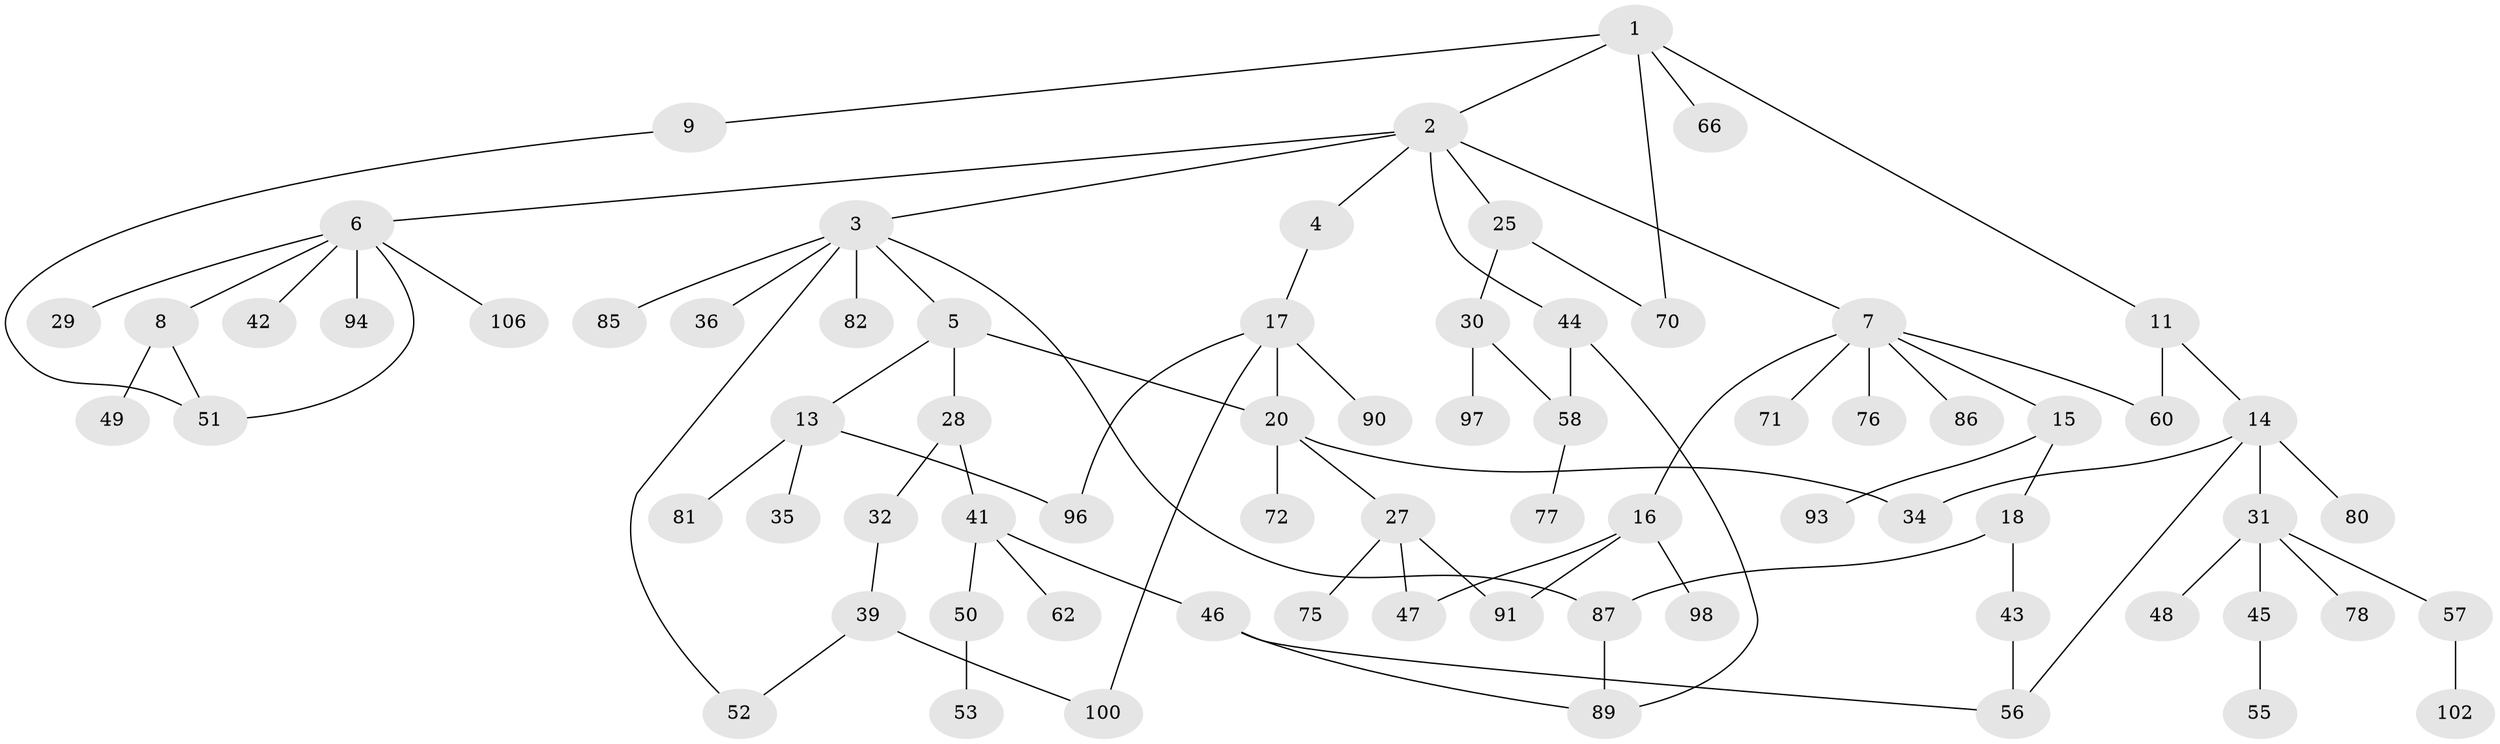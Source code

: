 // Generated by graph-tools (version 1.1) at 2025/23/03/03/25 07:23:34]
// undirected, 72 vertices, 88 edges
graph export_dot {
graph [start="1"]
  node [color=gray90,style=filled];
  1 [super="+19"];
  2 [super="+22"];
  3 [super="+69"];
  4;
  5;
  6 [super="+24"];
  7 [super="+10"];
  8;
  9 [super="+21"];
  11 [super="+12"];
  13 [super="+23"];
  14;
  15 [super="+68"];
  16 [super="+79"];
  17 [super="+38"];
  18 [super="+61"];
  20 [super="+26"];
  25 [super="+103"];
  27 [super="+33"];
  28 [super="+40"];
  29;
  30;
  31 [super="+37"];
  32;
  34 [super="+95"];
  35 [super="+88"];
  36;
  39 [super="+54"];
  41;
  42;
  43 [super="+64"];
  44;
  45;
  46 [super="+63"];
  47 [super="+65"];
  48;
  49 [super="+92"];
  50;
  51 [super="+73"];
  52;
  53 [super="+99"];
  55 [super="+59"];
  56 [super="+74"];
  57 [super="+84"];
  58 [super="+67"];
  60;
  62;
  66;
  70 [super="+83"];
  71;
  72;
  75;
  76;
  77;
  78;
  80;
  81;
  82;
  85;
  86;
  87 [super="+101"];
  89 [super="+105"];
  90;
  91;
  93;
  94;
  96;
  97;
  98;
  100 [super="+104"];
  102;
  106;
  1 -- 2;
  1 -- 9;
  1 -- 11;
  1 -- 66;
  1 -- 70;
  2 -- 3;
  2 -- 4;
  2 -- 6;
  2 -- 7;
  2 -- 25;
  2 -- 44;
  3 -- 5;
  3 -- 36;
  3 -- 52;
  3 -- 82;
  3 -- 85;
  3 -- 87;
  4 -- 17;
  5 -- 13;
  5 -- 20;
  5 -- 28;
  6 -- 8;
  6 -- 29;
  6 -- 42;
  6 -- 94;
  6 -- 106;
  6 -- 51;
  7 -- 16;
  7 -- 71;
  7 -- 86;
  7 -- 15;
  7 -- 60;
  7 -- 76;
  8 -- 49;
  8 -- 51;
  9 -- 51;
  11 -- 14;
  11 -- 60;
  13 -- 81;
  13 -- 96;
  13 -- 35;
  14 -- 31;
  14 -- 56;
  14 -- 80;
  14 -- 34;
  15 -- 18;
  15 -- 93;
  16 -- 47;
  16 -- 91;
  16 -- 98;
  17 -- 96;
  17 -- 100;
  17 -- 90;
  17 -- 20;
  18 -- 43;
  18 -- 87;
  20 -- 27;
  20 -- 72;
  20 -- 34;
  25 -- 30;
  25 -- 70;
  27 -- 75;
  27 -- 91;
  27 -- 47;
  28 -- 32;
  28 -- 41;
  30 -- 97;
  30 -- 58;
  31 -- 48;
  31 -- 57;
  31 -- 45;
  31 -- 78;
  32 -- 39;
  39 -- 52;
  39 -- 100;
  41 -- 46;
  41 -- 50;
  41 -- 62;
  43 -- 56;
  44 -- 58;
  44 -- 89;
  45 -- 55;
  46 -- 56;
  46 -- 89;
  50 -- 53;
  57 -- 102;
  58 -- 77;
  87 -- 89;
}
